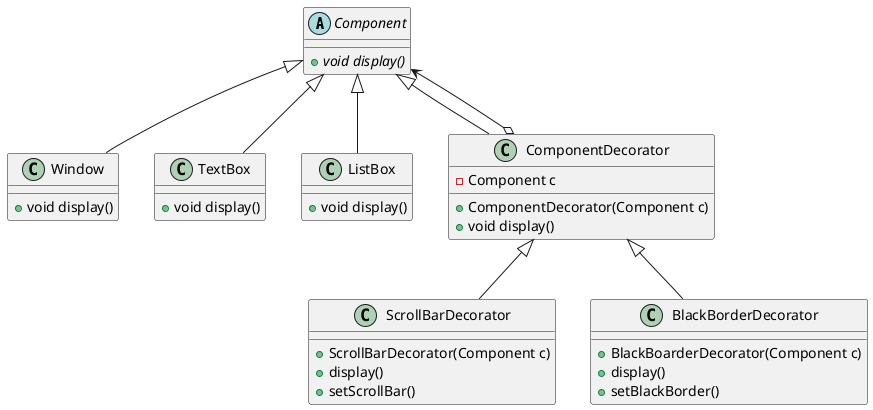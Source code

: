 @startuml

abstract class Component{
+{abstract}void display()
}

class Window extends Component {
+void display()
}

class TextBox extends Component {
+void display()
}

class ListBox extends Component {
+void display()
}

class ComponentDecorator extends Component {
-Component c
+ComponentDecorator(Component c)
+void display()
}

class ScrollBarDecorator extends ComponentDecorator {
+ScrollBarDecorator(Component c)
+display()
+setScrollBar()
}

class BlackBorderDecorator extends ComponentDecorator {
+BlackBoarderDecorator(Component c)
+display()
+setBlackBorder()
}

Component <--o ComponentDecorator
@enduml